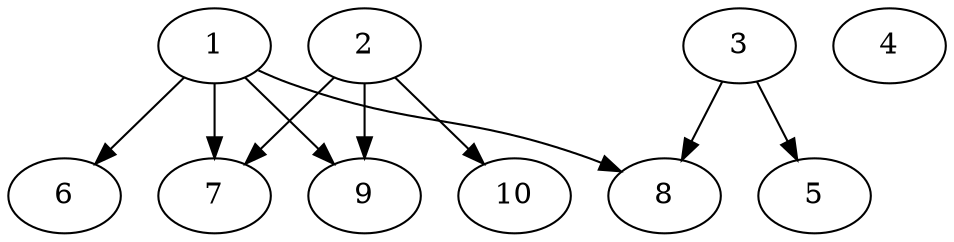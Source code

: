 // DAG automatically generated by daggen at Thu Oct  3 13:58:04 2019
// ./daggen --dot -n 10 --ccr 0.4 --fat 0.7 --regular 0.5 --density 0.5 --mindata 5242880 --maxdata 52428800 
digraph G {
  1 [size="34501120", alpha="0.01", expect_size="13800448"] 
  1 -> 6 [size ="13800448"]
  1 -> 7 [size ="13800448"]
  1 -> 8 [size ="13800448"]
  1 -> 9 [size ="13800448"]
  2 [size="115271680", alpha="0.13", expect_size="46108672"] 
  2 -> 7 [size ="46108672"]
  2 -> 9 [size ="46108672"]
  2 -> 10 [size ="46108672"]
  3 [size="102707200", alpha="0.12", expect_size="41082880"] 
  3 -> 5 [size ="41082880"]
  3 -> 8 [size ="41082880"]
  4 [size="54164480", alpha="0.04", expect_size="21665792"] 
  5 [size="117772800", alpha="0.15", expect_size="47109120"] 
  6 [size="79516160", alpha="0.19", expect_size="31806464"] 
  7 [size="33948160", alpha="0.20", expect_size="13579264"] 
  8 [size="85166080", alpha="0.14", expect_size="34066432"] 
  9 [size="96153600", alpha="0.12", expect_size="38461440"] 
  10 [size="96729600", alpha="0.01", expect_size="38691840"] 
}
